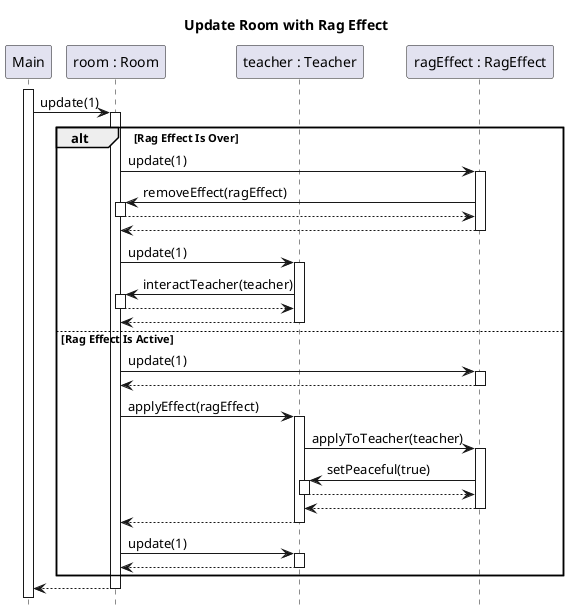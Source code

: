 @startuml room-update-rag-effect
title Update Room with Rag Effect
hide footbox
autoactivate on
skinparam SequenceReferenceBackgroundColor white

participant Main
participant "room : Room" as room
participant "teacher : Teacher" as teacher
participant "ragEffect : RagEffect" as rag

activate Main
Main -> room : update(1)
    alt Rag Effect Is Over
    room -> rag : update(1)
        rag -> room : removeEffect(ragEffect)
        return
    return
    room -> teacher : update(1)
         teacher -> room : interactTeacher(teacher)
         return
    return
    else Rag Effect Is Active
    room -> rag : update(1)
    return
    room -> teacher : applyEffect(ragEffect)
        teacher -> rag : applyToTeacher(teacher)
            rag -> teacher : setPeaceful(true)
            return
        return
    return
    room -> teacher : update(1)
    return

    end

return
@enduml